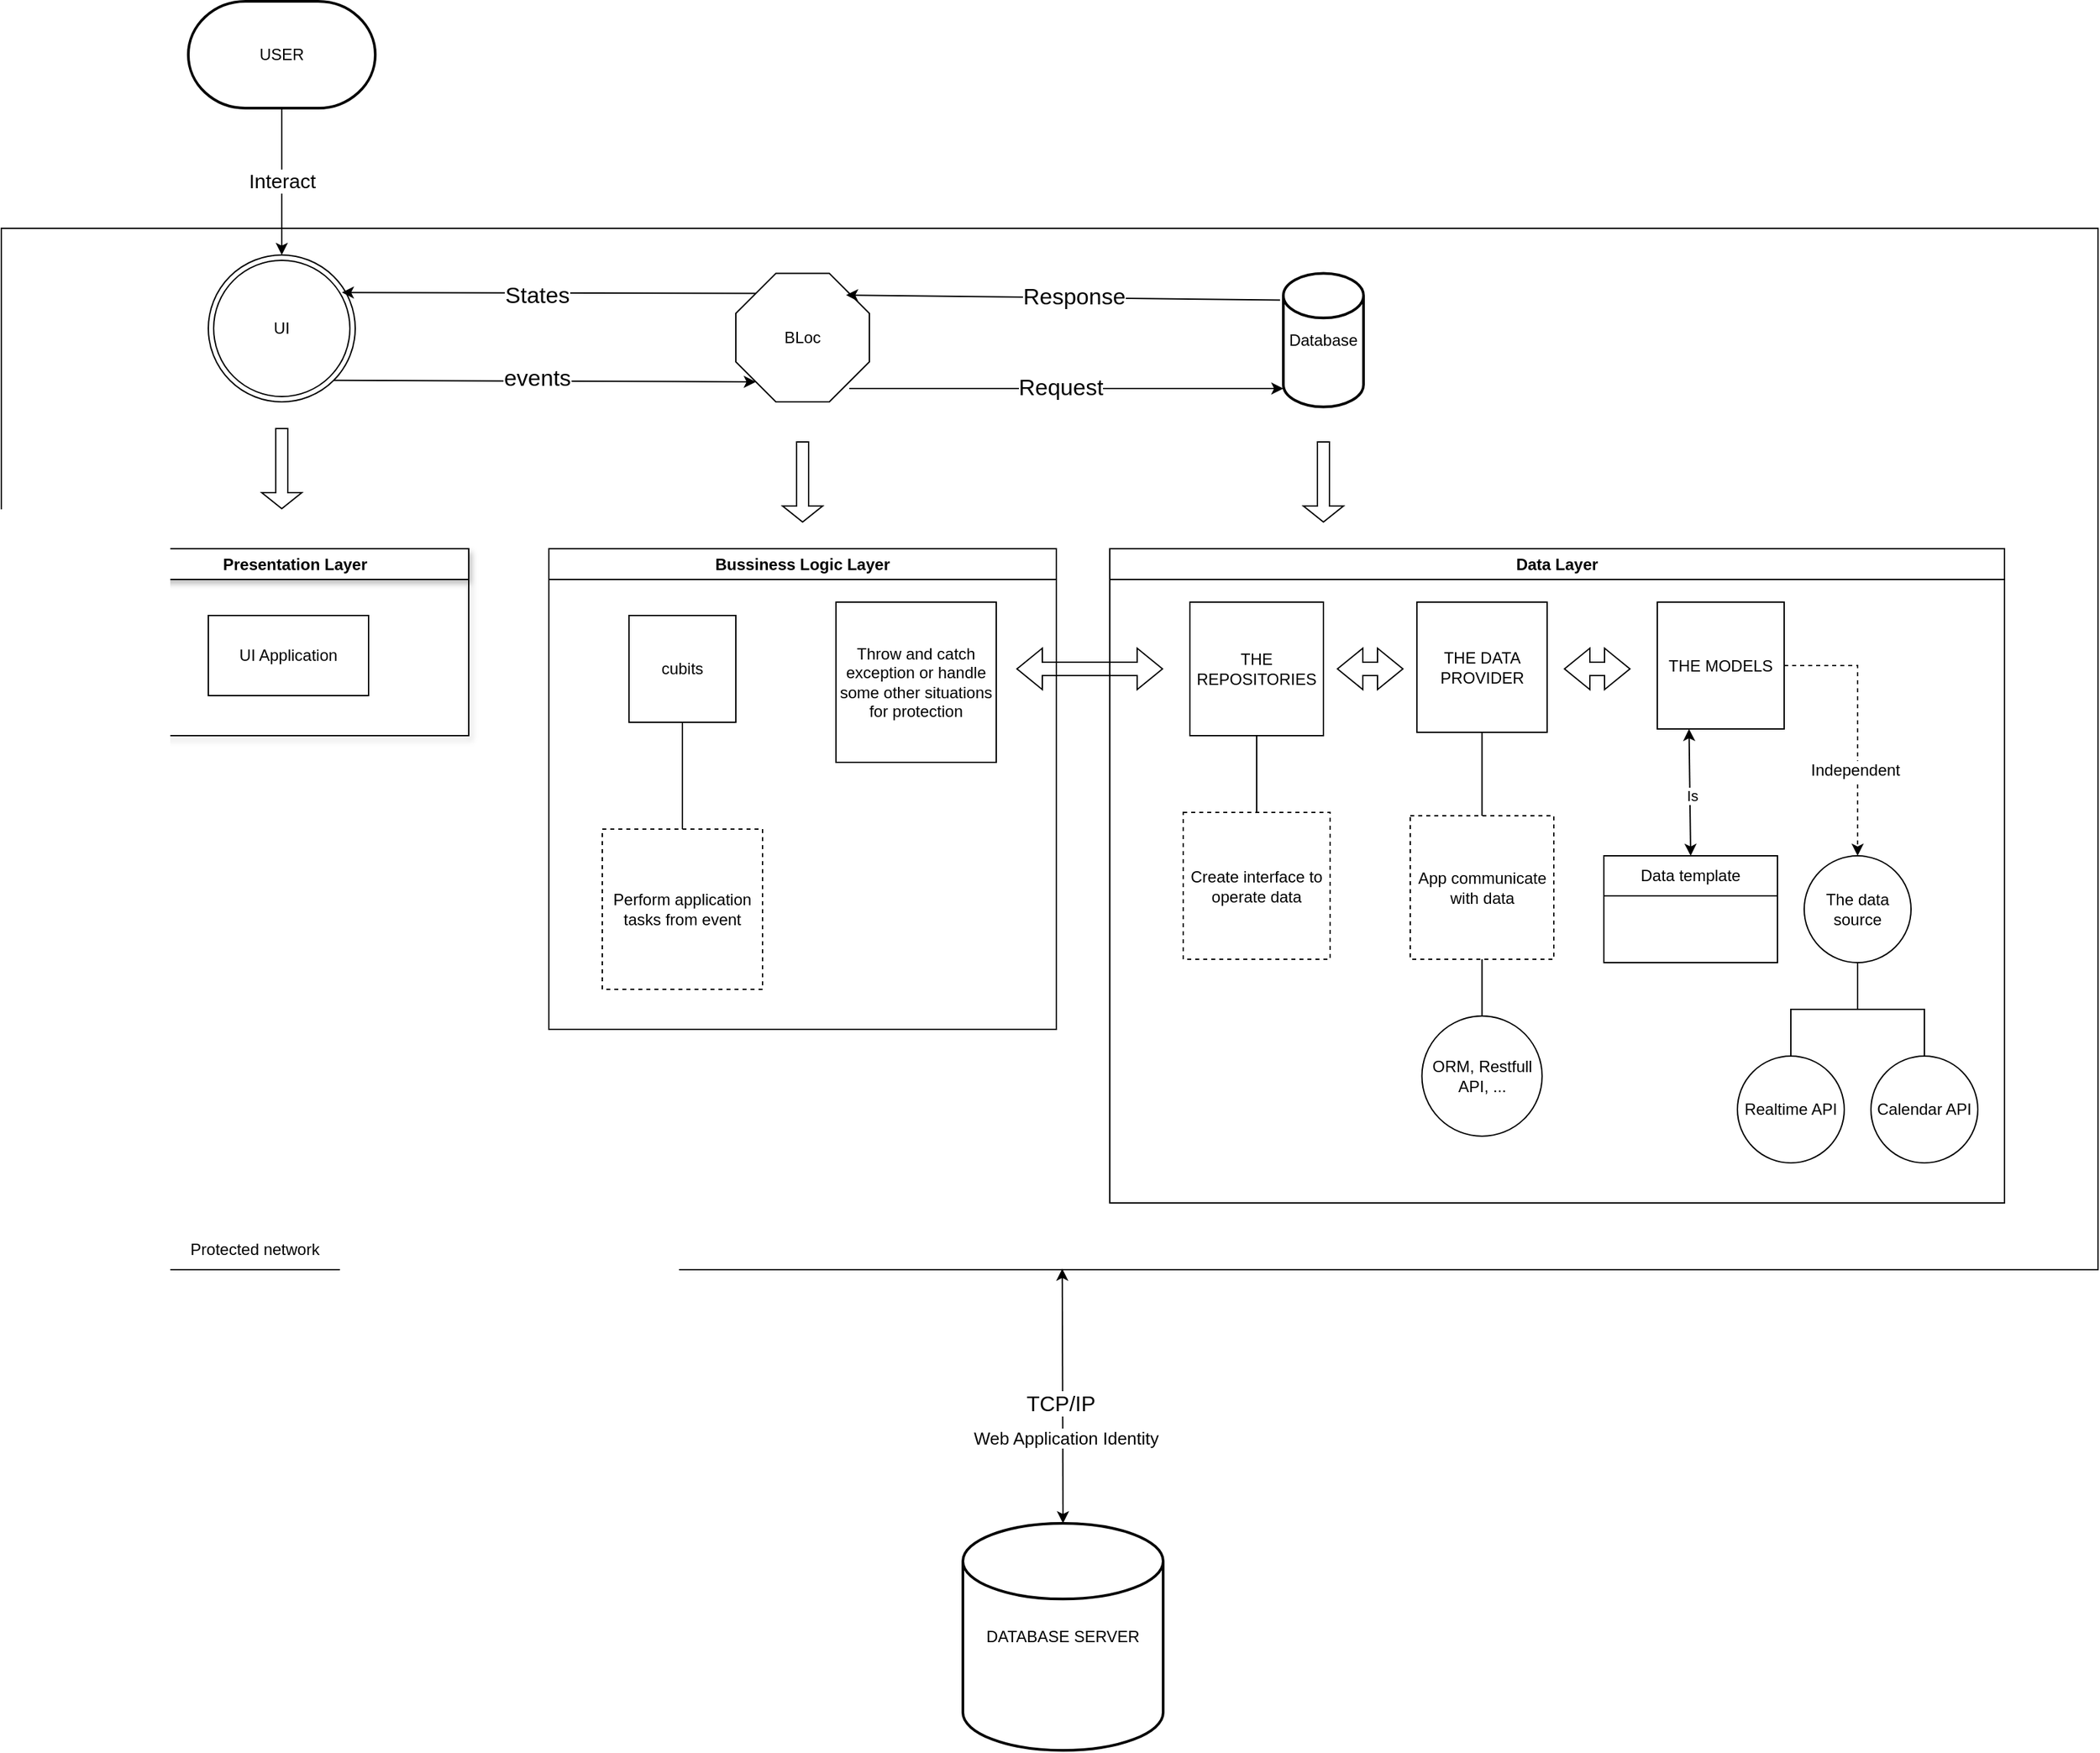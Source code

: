 <mxfile version="24.2.2" type="github" pages="2">
  <diagram name="Page-1" id="zJkAMsaMatiRlmG5kIJx">
    <mxGraphModel dx="6355" dy="772" grid="1" gridSize="10" guides="1" tooltips="1" connect="1" arrows="1" fold="1" page="1" pageScale="1" pageWidth="4681" pageHeight="3300" math="0" shadow="0">
      <root>
        <mxCell id="0" />
        <mxCell id="1" parent="0" />
        <mxCell id="Z3iMLrPhbQZPUsaAd3ed-168" value="" style="rounded=0;whiteSpace=wrap;html=1;" parent="1" vertex="1">
          <mxGeometry x="-60" y="290" width="1570" height="780" as="geometry" />
        </mxCell>
        <mxCell id="Z3iMLrPhbQZPUsaAd3ed-169" value="USER" style="strokeWidth=2;html=1;shape=mxgraph.flowchart.terminator;whiteSpace=wrap;" parent="1" vertex="1">
          <mxGeometry x="80" y="120" width="140" height="80" as="geometry" />
        </mxCell>
        <mxCell id="Z3iMLrPhbQZPUsaAd3ed-170" value="UI" style="ellipse;shape=doubleEllipse;whiteSpace=wrap;html=1;aspect=fixed;" parent="1" vertex="1">
          <mxGeometry x="95" y="310" width="110" height="110" as="geometry" />
        </mxCell>
        <mxCell id="Z3iMLrPhbQZPUsaAd3ed-171" value="BLoc" style="whiteSpace=wrap;html=1;shape=mxgraph.basic.octagon2;align=center;verticalAlign=middle;dx=15;" parent="1" vertex="1">
          <mxGeometry x="490" y="323.75" width="100" height="96.25" as="geometry" />
        </mxCell>
        <mxCell id="Z3iMLrPhbQZPUsaAd3ed-172" value="" style="endArrow=classic;html=1;rounded=0;entryX=0;entryY=0;entryDx=15;entryDy=81.25;entryPerimeter=0;exitX=1;exitY=1;exitDx=0;exitDy=0;" parent="1" source="Z3iMLrPhbQZPUsaAd3ed-170" target="Z3iMLrPhbQZPUsaAd3ed-171" edge="1">
          <mxGeometry width="50" height="50" relative="1" as="geometry">
            <mxPoint x="490" y="405" as="sourcePoint" />
            <mxPoint x="380" y="500" as="targetPoint" />
          </mxGeometry>
        </mxCell>
        <mxCell id="Z3iMLrPhbQZPUsaAd3ed-173" value="events" style="edgeLabel;html=1;align=center;verticalAlign=middle;resizable=0;points=[];fontSize=17;" parent="Z3iMLrPhbQZPUsaAd3ed-172" vertex="1" connectable="0">
          <mxGeometry x="-0.041" y="-3" relative="1" as="geometry">
            <mxPoint y="-5" as="offset" />
          </mxGeometry>
        </mxCell>
        <mxCell id="Z3iMLrPhbQZPUsaAd3ed-174" value="" style="endArrow=classic;html=1;rounded=0;exitX=0;exitY=0;exitDx=15;exitDy=15;exitPerimeter=0;entryX=0.909;entryY=0.255;entryDx=0;entryDy=0;entryPerimeter=0;" parent="1" source="Z3iMLrPhbQZPUsaAd3ed-171" target="Z3iMLrPhbQZPUsaAd3ed-170" edge="1">
          <mxGeometry width="50" height="50" relative="1" as="geometry">
            <mxPoint x="350" y="340" as="sourcePoint" />
            <mxPoint x="470" y="260" as="targetPoint" />
          </mxGeometry>
        </mxCell>
        <mxCell id="Z3iMLrPhbQZPUsaAd3ed-175" value="States" style="edgeLabel;html=1;align=center;verticalAlign=middle;resizable=0;points=[];fontSize=17;" parent="Z3iMLrPhbQZPUsaAd3ed-174" vertex="1" connectable="0">
          <mxGeometry x="0.059" y="2" relative="1" as="geometry">
            <mxPoint as="offset" />
          </mxGeometry>
        </mxCell>
        <mxCell id="Z3iMLrPhbQZPUsaAd3ed-176" value="Database" style="strokeWidth=2;html=1;shape=mxgraph.flowchart.database;whiteSpace=wrap;" parent="1" vertex="1">
          <mxGeometry x="900" y="323.75" width="60" height="100" as="geometry" />
        </mxCell>
        <mxCell id="Z3iMLrPhbQZPUsaAd3ed-177" value="" style="endArrow=classic;html=1;rounded=0;exitX=0;exitY=0;exitDx=85;exitDy=15;exitPerimeter=0;entryX=0;entryY=0.15;entryDx=0;entryDy=0;entryPerimeter=0;" parent="1" edge="1">
          <mxGeometry width="50" height="50" relative="1" as="geometry">
            <mxPoint x="575" y="410" as="sourcePoint" />
            <mxPoint x="900" y="410" as="targetPoint" />
          </mxGeometry>
        </mxCell>
        <mxCell id="Z3iMLrPhbQZPUsaAd3ed-178" value="Request" style="edgeLabel;html=1;align=center;verticalAlign=middle;resizable=0;points=[];fontSize=17;" parent="Z3iMLrPhbQZPUsaAd3ed-177" vertex="1" connectable="0">
          <mxGeometry x="-0.095" y="-2" relative="1" as="geometry">
            <mxPoint x="11" y="-2" as="offset" />
          </mxGeometry>
        </mxCell>
        <mxCell id="Z3iMLrPhbQZPUsaAd3ed-179" value="" style="endArrow=classic;html=1;rounded=0;entryX=0;entryY=0;entryDx=85;entryDy=81.25;entryPerimeter=0;exitX=0;exitY=0.85;exitDx=0;exitDy=0;exitPerimeter=0;" parent="1" edge="1">
          <mxGeometry width="50" height="50" relative="1" as="geometry">
            <mxPoint x="897.5" y="343.75" as="sourcePoint" />
            <mxPoint x="572.5" y="340" as="targetPoint" />
          </mxGeometry>
        </mxCell>
        <mxCell id="Z3iMLrPhbQZPUsaAd3ed-180" value="Response" style="edgeLabel;html=1;align=center;verticalAlign=middle;resizable=0;points=[];fontSize=17;" parent="Z3iMLrPhbQZPUsaAd3ed-179" vertex="1" connectable="0">
          <mxGeometry x="-0.045" relative="1" as="geometry">
            <mxPoint as="offset" />
          </mxGeometry>
        </mxCell>
        <mxCell id="Z3iMLrPhbQZPUsaAd3ed-181" value="" style="shape=singleArrow;direction=south;whiteSpace=wrap;html=1;" parent="1" vertex="1">
          <mxGeometry x="525" y="450" width="30" height="60" as="geometry" />
        </mxCell>
        <mxCell id="Z3iMLrPhbQZPUsaAd3ed-182" value="" style="shape=singleArrow;direction=south;whiteSpace=wrap;html=1;" parent="1" vertex="1">
          <mxGeometry x="915" y="450" width="30" height="60" as="geometry" />
        </mxCell>
        <mxCell id="Z3iMLrPhbQZPUsaAd3ed-183" value="" style="shape=singleArrow;direction=south;whiteSpace=wrap;html=1;" parent="1" vertex="1">
          <mxGeometry x="135" y="440" width="30" height="60" as="geometry" />
        </mxCell>
        <mxCell id="Z3iMLrPhbQZPUsaAd3ed-184" value="Presentation Layer" style="swimlane;whiteSpace=wrap;html=1;shadow=1;" parent="1" vertex="1">
          <mxGeometry x="30" y="530" width="260" height="140" as="geometry">
            <mxRectangle x="315" y="500" width="140" height="30" as="alternateBounds" />
          </mxGeometry>
        </mxCell>
        <mxCell id="Z3iMLrPhbQZPUsaAd3ed-185" value="UI Application" style="rounded=0;whiteSpace=wrap;html=1;" parent="Z3iMLrPhbQZPUsaAd3ed-184" vertex="1">
          <mxGeometry x="65" y="50" width="120" height="60" as="geometry" />
        </mxCell>
        <mxCell id="Z3iMLrPhbQZPUsaAd3ed-186" value="Bussiness Logic Layer" style="swimlane;whiteSpace=wrap;html=1;" parent="1" vertex="1">
          <mxGeometry x="350" y="530" width="380" height="360" as="geometry" />
        </mxCell>
        <mxCell id="Z3iMLrPhbQZPUsaAd3ed-187" value="Throw and catch exception or handle some other situations for protection" style="whiteSpace=wrap;html=1;aspect=fixed;" parent="Z3iMLrPhbQZPUsaAd3ed-186" vertex="1">
          <mxGeometry x="215" y="40" width="120" height="120" as="geometry" />
        </mxCell>
        <mxCell id="Z3iMLrPhbQZPUsaAd3ed-188" value="Perform application tasks from event" style="whiteSpace=wrap;html=1;aspect=fixed;dashed=1;" parent="Z3iMLrPhbQZPUsaAd3ed-186" vertex="1">
          <mxGeometry x="40" y="210" width="120" height="120" as="geometry" />
        </mxCell>
        <mxCell id="Z3iMLrPhbQZPUsaAd3ed-189" value="cubits" style="whiteSpace=wrap;html=1;aspect=fixed;" parent="Z3iMLrPhbQZPUsaAd3ed-186" vertex="1">
          <mxGeometry x="60" y="50" width="80" height="80" as="geometry" />
        </mxCell>
        <mxCell id="Z3iMLrPhbQZPUsaAd3ed-190" value="" style="endArrow=none;html=1;rounded=0;entryX=0.5;entryY=1;entryDx=0;entryDy=0;exitX=0.5;exitY=0;exitDx=0;exitDy=0;" parent="Z3iMLrPhbQZPUsaAd3ed-186" source="Z3iMLrPhbQZPUsaAd3ed-188" target="Z3iMLrPhbQZPUsaAd3ed-189" edge="1">
          <mxGeometry width="50" height="50" relative="1" as="geometry">
            <mxPoint x="90" y="210" as="sourcePoint" />
            <mxPoint x="140" y="160" as="targetPoint" />
          </mxGeometry>
        </mxCell>
        <mxCell id="Z3iMLrPhbQZPUsaAd3ed-191" value="Data Layer" style="swimlane;whiteSpace=wrap;html=1;" parent="1" vertex="1">
          <mxGeometry x="770" y="530" width="670" height="490" as="geometry" />
        </mxCell>
        <mxCell id="Z3iMLrPhbQZPUsaAd3ed-192" value="THE MODELS" style="whiteSpace=wrap;html=1;aspect=fixed;" parent="Z3iMLrPhbQZPUsaAd3ed-191" vertex="1">
          <mxGeometry x="410" y="40" width="95" height="95" as="geometry" />
        </mxCell>
        <mxCell id="Z3iMLrPhbQZPUsaAd3ed-193" value="The data source" style="ellipse;whiteSpace=wrap;html=1;aspect=fixed;" parent="Z3iMLrPhbQZPUsaAd3ed-191" vertex="1">
          <mxGeometry x="520" y="230" width="80" height="80" as="geometry" />
        </mxCell>
        <mxCell id="Z3iMLrPhbQZPUsaAd3ed-194" value="Data template" style="swimlane;fontStyle=0;childLayout=stackLayout;horizontal=1;startSize=30;horizontalStack=0;resizeParent=1;resizeParentMax=0;resizeLast=0;collapsible=1;marginBottom=0;whiteSpace=wrap;html=1;" parent="Z3iMLrPhbQZPUsaAd3ed-191" vertex="1">
          <mxGeometry x="370" y="230" width="130" height="80" as="geometry" />
        </mxCell>
        <mxCell id="Z3iMLrPhbQZPUsaAd3ed-195" value="" style="endArrow=classic;startArrow=classic;html=1;rounded=0;entryX=0.25;entryY=1;entryDx=0;entryDy=0;exitX=0.5;exitY=0;exitDx=0;exitDy=0;" parent="Z3iMLrPhbQZPUsaAd3ed-191" source="Z3iMLrPhbQZPUsaAd3ed-194" target="Z3iMLrPhbQZPUsaAd3ed-192" edge="1">
          <mxGeometry width="50" height="50" relative="1" as="geometry">
            <mxPoint x="270" y="230" as="sourcePoint" />
            <mxPoint x="320" y="180" as="targetPoint" />
          </mxGeometry>
        </mxCell>
        <mxCell id="Z3iMLrPhbQZPUsaAd3ed-196" value="Is" style="edgeLabel;html=1;align=center;verticalAlign=middle;resizable=0;points=[];" parent="Z3iMLrPhbQZPUsaAd3ed-195" vertex="1" connectable="0">
          <mxGeometry x="-0.046" y="-1" relative="1" as="geometry">
            <mxPoint as="offset" />
          </mxGeometry>
        </mxCell>
        <mxCell id="Z3iMLrPhbQZPUsaAd3ed-197" value="" style="endArrow=classic;html=1;rounded=0;entryX=0.5;entryY=0;entryDx=0;entryDy=0;exitX=1;exitY=0.5;exitDx=0;exitDy=0;edgeStyle=orthogonalEdgeStyle;elbow=vertical;dashed=1;" parent="Z3iMLrPhbQZPUsaAd3ed-191" source="Z3iMLrPhbQZPUsaAd3ed-192" target="Z3iMLrPhbQZPUsaAd3ed-193" edge="1">
          <mxGeometry width="50" height="50" relative="1" as="geometry">
            <mxPoint x="300" y="250" as="sourcePoint" />
            <mxPoint x="350" y="200" as="targetPoint" />
          </mxGeometry>
        </mxCell>
        <mxCell id="Z3iMLrPhbQZPUsaAd3ed-198" value="Independent" style="edgeLabel;html=1;align=center;verticalAlign=middle;resizable=0;points=[];fontSize=12;" parent="Z3iMLrPhbQZPUsaAd3ed-197" vertex="1" connectable="0">
          <mxGeometry x="0.346" y="-2" relative="1" as="geometry">
            <mxPoint as="offset" />
          </mxGeometry>
        </mxCell>
        <mxCell id="Z3iMLrPhbQZPUsaAd3ed-199" value="Realtime API" style="ellipse;whiteSpace=wrap;html=1;aspect=fixed;" parent="Z3iMLrPhbQZPUsaAd3ed-191" vertex="1">
          <mxGeometry x="470" y="380" width="80" height="80" as="geometry" />
        </mxCell>
        <mxCell id="Z3iMLrPhbQZPUsaAd3ed-200" value="" style="endArrow=none;html=1;rounded=0;entryX=0.5;entryY=1;entryDx=0;entryDy=0;exitX=0.5;exitY=0;exitDx=0;exitDy=0;edgeStyle=orthogonalEdgeStyle;" parent="Z3iMLrPhbQZPUsaAd3ed-191" source="Z3iMLrPhbQZPUsaAd3ed-199" target="Z3iMLrPhbQZPUsaAd3ed-193" edge="1">
          <mxGeometry width="50" height="50" relative="1" as="geometry">
            <mxPoint x="470" y="370" as="sourcePoint" />
            <mxPoint x="520" y="320" as="targetPoint" />
          </mxGeometry>
        </mxCell>
        <mxCell id="Z3iMLrPhbQZPUsaAd3ed-201" value="Calendar API" style="ellipse;whiteSpace=wrap;html=1;aspect=fixed;" parent="Z3iMLrPhbQZPUsaAd3ed-191" vertex="1">
          <mxGeometry x="570" y="380" width="80" height="80" as="geometry" />
        </mxCell>
        <mxCell id="Z3iMLrPhbQZPUsaAd3ed-202" value="" style="endArrow=none;html=1;rounded=0;entryX=0.5;entryY=1;entryDx=0;entryDy=0;exitX=0.5;exitY=0;exitDx=0;exitDy=0;edgeStyle=orthogonalEdgeStyle;" parent="Z3iMLrPhbQZPUsaAd3ed-191" source="Z3iMLrPhbQZPUsaAd3ed-201" target="Z3iMLrPhbQZPUsaAd3ed-193" edge="1">
          <mxGeometry width="50" height="50" relative="1" as="geometry">
            <mxPoint x="600" y="370" as="sourcePoint" />
            <mxPoint x="650" y="320" as="targetPoint" />
          </mxGeometry>
        </mxCell>
        <mxCell id="Z3iMLrPhbQZPUsaAd3ed-203" value="THE DATA PROVIDER" style="whiteSpace=wrap;html=1;aspect=fixed;" parent="Z3iMLrPhbQZPUsaAd3ed-191" vertex="1">
          <mxGeometry x="230" y="40" width="97.5" height="97.5" as="geometry" />
        </mxCell>
        <mxCell id="Z3iMLrPhbQZPUsaAd3ed-204" value="App communicate with data" style="whiteSpace=wrap;html=1;aspect=fixed;dashed=1;" parent="Z3iMLrPhbQZPUsaAd3ed-191" vertex="1">
          <mxGeometry x="225" y="200" width="107.5" height="107.5" as="geometry" />
        </mxCell>
        <mxCell id="Z3iMLrPhbQZPUsaAd3ed-205" value="" style="endArrow=none;html=1;rounded=0;entryX=0.5;entryY=1;entryDx=0;entryDy=0;exitX=0.5;exitY=0;exitDx=0;exitDy=0;" parent="Z3iMLrPhbQZPUsaAd3ed-191" source="Z3iMLrPhbQZPUsaAd3ed-204" target="Z3iMLrPhbQZPUsaAd3ed-203" edge="1">
          <mxGeometry width="50" height="50" relative="1" as="geometry">
            <mxPoint x="220" y="230" as="sourcePoint" />
            <mxPoint x="270" y="180" as="targetPoint" />
          </mxGeometry>
        </mxCell>
        <mxCell id="Z3iMLrPhbQZPUsaAd3ed-206" value="THE REPOSITORIES" style="whiteSpace=wrap;html=1;aspect=fixed;" parent="Z3iMLrPhbQZPUsaAd3ed-191" vertex="1">
          <mxGeometry x="60" y="40" width="100" height="100" as="geometry" />
        </mxCell>
        <mxCell id="Z3iMLrPhbQZPUsaAd3ed-207" value="" style="endArrow=none;html=1;rounded=0;entryX=0.5;entryY=1;entryDx=0;entryDy=0;exitX=0.5;exitY=0;exitDx=0;exitDy=0;" parent="Z3iMLrPhbQZPUsaAd3ed-191" source="Z3iMLrPhbQZPUsaAd3ed-208" target="Z3iMLrPhbQZPUsaAd3ed-206" edge="1">
          <mxGeometry width="50" height="50" relative="1" as="geometry">
            <mxPoint x="100" y="190" as="sourcePoint" />
            <mxPoint x="130" y="170" as="targetPoint" />
          </mxGeometry>
        </mxCell>
        <mxCell id="Z3iMLrPhbQZPUsaAd3ed-208" value="Create interface to operate data" style="whiteSpace=wrap;html=1;aspect=fixed;dashed=1;" parent="Z3iMLrPhbQZPUsaAd3ed-191" vertex="1">
          <mxGeometry x="55" y="197.5" width="110" height="110" as="geometry" />
        </mxCell>
        <mxCell id="Z3iMLrPhbQZPUsaAd3ed-209" value="ORM, Restfull API, ..." style="ellipse;whiteSpace=wrap;html=1;aspect=fixed;" parent="Z3iMLrPhbQZPUsaAd3ed-191" vertex="1">
          <mxGeometry x="233.75" y="350" width="90" height="90" as="geometry" />
        </mxCell>
        <mxCell id="Z3iMLrPhbQZPUsaAd3ed-210" value="" style="endArrow=none;html=1;rounded=0;entryX=0.5;entryY=1;entryDx=0;entryDy=0;exitX=0.5;exitY=0;exitDx=0;exitDy=0;" parent="Z3iMLrPhbQZPUsaAd3ed-191" source="Z3iMLrPhbQZPUsaAd3ed-209" target="Z3iMLrPhbQZPUsaAd3ed-204" edge="1">
          <mxGeometry width="50" height="50" relative="1" as="geometry">
            <mxPoint x="150" y="390" as="sourcePoint" />
            <mxPoint x="200" y="340" as="targetPoint" />
          </mxGeometry>
        </mxCell>
        <mxCell id="Z3iMLrPhbQZPUsaAd3ed-211" value="" style="shape=flexArrow;endArrow=classic;startArrow=classic;html=1;rounded=0;" parent="Z3iMLrPhbQZPUsaAd3ed-191" edge="1">
          <mxGeometry width="100" height="100" relative="1" as="geometry">
            <mxPoint x="170" y="90" as="sourcePoint" />
            <mxPoint x="220" y="90" as="targetPoint" />
          </mxGeometry>
        </mxCell>
        <mxCell id="Z3iMLrPhbQZPUsaAd3ed-212" value="" style="shape=flexArrow;endArrow=classic;startArrow=classic;html=1;rounded=0;" parent="Z3iMLrPhbQZPUsaAd3ed-191" edge="1">
          <mxGeometry width="100" height="100" relative="1" as="geometry">
            <mxPoint x="340" y="90" as="sourcePoint" />
            <mxPoint x="390" y="90" as="targetPoint" />
          </mxGeometry>
        </mxCell>
        <mxCell id="Z3iMLrPhbQZPUsaAd3ed-213" value="" style="endArrow=classic;html=1;rounded=0;entryX=0.5;entryY=0;entryDx=0;entryDy=0;exitX=0.5;exitY=1;exitDx=0;exitDy=0;exitPerimeter=0;" parent="1" source="Z3iMLrPhbQZPUsaAd3ed-169" target="Z3iMLrPhbQZPUsaAd3ed-170" edge="1">
          <mxGeometry width="50" height="50" relative="1" as="geometry">
            <mxPoint x="290" y="330" as="sourcePoint" />
            <mxPoint x="340" y="280" as="targetPoint" />
          </mxGeometry>
        </mxCell>
        <mxCell id="Z3iMLrPhbQZPUsaAd3ed-214" value="Interact" style="edgeLabel;html=1;align=center;verticalAlign=middle;resizable=0;points=[];fontSize=15;" parent="Z3iMLrPhbQZPUsaAd3ed-213" vertex="1" connectable="0">
          <mxGeometry x="-0.025" relative="1" as="geometry">
            <mxPoint as="offset" />
          </mxGeometry>
        </mxCell>
        <mxCell id="Z3iMLrPhbQZPUsaAd3ed-215" value="" style="shape=flexArrow;endArrow=classic;startArrow=classic;html=1;rounded=0;" parent="1" edge="1">
          <mxGeometry width="100" height="100" relative="1" as="geometry">
            <mxPoint x="700" y="620" as="sourcePoint" />
            <mxPoint x="810" y="620" as="targetPoint" />
          </mxGeometry>
        </mxCell>
        <mxCell id="Z3iMLrPhbQZPUsaAd3ed-216" value="" style="endArrow=classic;startArrow=classic;html=1;rounded=0;entryX=0.506;entryY=0.999;entryDx=0;entryDy=0;entryPerimeter=0;exitX=0.5;exitY=0;exitDx=0;exitDy=0;exitPerimeter=0;" parent="1" source="Z3iMLrPhbQZPUsaAd3ed-217" target="Z3iMLrPhbQZPUsaAd3ed-168" edge="1">
          <mxGeometry width="50" height="50" relative="1" as="geometry">
            <mxPoint x="734" y="1270" as="sourcePoint" />
            <mxPoint x="510" y="1000" as="targetPoint" />
          </mxGeometry>
        </mxCell>
        <mxCell id="Z3iMLrPhbQZPUsaAd3ed-218" value="TCP/IP" style="edgeLabel;html=1;align=center;verticalAlign=middle;resizable=0;points=[];fontSize=16;" parent="Z3iMLrPhbQZPUsaAd3ed-216" vertex="1" connectable="0">
          <mxGeometry x="-0.058" y="2" relative="1" as="geometry">
            <mxPoint as="offset" />
          </mxGeometry>
        </mxCell>
        <mxCell id="Z3iMLrPhbQZPUsaAd3ed-219" value="Web Application Identity" style="edgeLabel;html=1;align=center;verticalAlign=middle;resizable=0;points=[];fontSize=13;" parent="Z3iMLrPhbQZPUsaAd3ed-216" vertex="1" connectable="0">
          <mxGeometry x="-0.33" y="-2" relative="1" as="geometry">
            <mxPoint as="offset" />
          </mxGeometry>
        </mxCell>
        <mxCell id="Z3iMLrPhbQZPUsaAd3ed-217" value="DATABASE SERVER" style="strokeWidth=2;html=1;shape=mxgraph.flowchart.database;whiteSpace=wrap;" parent="1" vertex="1">
          <mxGeometry x="660" y="1260" width="150" height="170" as="geometry" />
        </mxCell>
        <mxCell id="JlhNdwjkPQaZCgG4IwRA-1" value="Protected network" style="text;html=1;align=center;verticalAlign=middle;whiteSpace=wrap;rounded=0;" parent="1" vertex="1">
          <mxGeometry x="60" y="1040" width="140" height="30" as="geometry" />
        </mxCell>
      </root>
    </mxGraphModel>
  </diagram>
  <diagram id="soONuohzxE2XIDpeFETv" name="Page-2">
    <mxGraphModel dx="1434" dy="772" grid="1" gridSize="10" guides="1" tooltips="1" connect="1" arrows="1" fold="1" page="1" pageScale="1" pageWidth="4681" pageHeight="3300" math="0" shadow="0">
      <root>
        <mxCell id="0" />
        <mxCell id="1" parent="0" />
        <mxCell id="Ls93GGAB6dV3As7FqUBr-19" value="" style="shape=umlLifeline;perimeter=lifelinePerimeter;whiteSpace=wrap;html=1;container=1;dropTarget=0;collapsible=0;recursiveResize=0;outlineConnect=0;portConstraint=eastwest;newEdgeStyle={&quot;curved&quot;:0,&quot;rounded&quot;:0};participant=umlActor;" parent="1" vertex="1">
          <mxGeometry x="270" y="120" width="20" height="600" as="geometry" />
        </mxCell>
        <mxCell id="Ls93GGAB6dV3As7FqUBr-25" value="" style="endArrow=classic;html=1;rounded=0;dashed=1;" parent="1" edge="1">
          <mxGeometry relative="1" as="geometry">
            <mxPoint x="279.5" y="310" as="sourcePoint" />
            <mxPoint x="454.5" y="310" as="targetPoint" />
          </mxGeometry>
        </mxCell>
        <mxCell id="Ls93GGAB6dV3As7FqUBr-26" value="Nhập thông tin đăng nhập" style="edgeLabel;resizable=0;html=1;;align=center;verticalAlign=middle;" parent="Ls93GGAB6dV3As7FqUBr-25" connectable="0" vertex="1">
          <mxGeometry relative="1" as="geometry">
            <mxPoint y="-10" as="offset" />
          </mxGeometry>
        </mxCell>
        <mxCell id="pDjLst9A6R03q5ql_4kg-1" value="Giao diện người dùng" style="shape=umlLifeline;perimeter=lifelinePerimeter;whiteSpace=wrap;html=1;container=1;dropTarget=0;collapsible=0;recursiveResize=0;outlineConnect=0;portConstraint=eastwest;newEdgeStyle={&quot;curved&quot;:0,&quot;rounded&quot;:0};size=60;" parent="1" vertex="1">
          <mxGeometry x="390" y="110" width="130" height="610" as="geometry" />
        </mxCell>
        <mxCell id="pDjLst9A6R03q5ql_4kg-8" value="Lifeline1" style="shape=umlLifeline;perimeter=lifelinePerimeter;whiteSpace=wrap;html=1;container=1;dropTarget=0;collapsible=0;recursiveResize=0;outlineConnect=0;portConstraint=eastwest;newEdgeStyle={&quot;edgeStyle&quot;:&quot;elbowEdgeStyle&quot;,&quot;elbow&quot;:&quot;vertical&quot;,&quot;curved&quot;:0,&quot;rounded&quot;:0};" parent="1" vertex="1">
          <mxGeometry x="1590" y="210" width="100" height="300" as="geometry" />
        </mxCell>
        <mxCell id="pDjLst9A6R03q5ql_4kg-9" value="" style="html=1;points=[[0,0,0,0,5],[0,1,0,0,-5],[1,0,0,0,5],[1,1,0,0,-5]];perimeter=orthogonalPerimeter;outlineConnect=0;targetShapes=umlLifeline;portConstraint=eastwest;newEdgeStyle={&quot;curved&quot;:0,&quot;rounded&quot;:0};" parent="pDjLst9A6R03q5ql_4kg-8" vertex="1">
          <mxGeometry x="45" y="90" width="10" height="120" as="geometry" />
        </mxCell>
        <mxCell id="pDjLst9A6R03q5ql_4kg-10" value="" style="html=1;points=[[0,0,0,0,5],[0,1,0,0,-5],[1,0,0,0,5],[1,1,0,0,-5]];perimeter=orthogonalPerimeter;outlineConnect=0;targetShapes=umlLifeline;portConstraint=eastwest;newEdgeStyle={&quot;curved&quot;:0,&quot;rounded&quot;:0};" parent="1" vertex="1">
          <mxGeometry x="1730" y="320" width="10" height="120" as="geometry" />
        </mxCell>
        <mxCell id="77g5MTD1_VigL5kwoOcV-1" value="" style="endArrow=classic;html=1;rounded=0;" edge="1" parent="1" target="77g5MTD1_VigL5kwoOcV-14">
          <mxGeometry width="50" height="50" relative="1" as="geometry">
            <mxPoint x="454.5" y="320" as="sourcePoint" />
            <mxPoint x="644.5" y="320" as="targetPoint" />
          </mxGeometry>
        </mxCell>
        <mxCell id="77g5MTD1_VigL5kwoOcV-8" value="login" style="edgeLabel;html=1;align=center;verticalAlign=middle;resizable=0;points=[];" vertex="1" connectable="0" parent="77g5MTD1_VigL5kwoOcV-1">
          <mxGeometry x="-0.196" y="4" relative="1" as="geometry">
            <mxPoint x="20" y="-6" as="offset" />
          </mxGeometry>
        </mxCell>
        <mxCell id="77g5MTD1_VigL5kwoOcV-14" value="Trình duyệt" style="shape=umlLifeline;perimeter=lifelinePerimeter;whiteSpace=wrap;html=1;container=1;dropTarget=0;collapsible=0;recursiveResize=0;outlineConnect=0;portConstraint=eastwest;newEdgeStyle={&quot;curved&quot;:0,&quot;rounded&quot;:0};size=60;" vertex="1" parent="1">
          <mxGeometry x="570" y="110" width="130" height="610" as="geometry" />
        </mxCell>
        <mxCell id="77g5MTD1_VigL5kwoOcV-17" value="Database" style="shape=umlLifeline;perimeter=lifelinePerimeter;whiteSpace=wrap;html=1;container=1;dropTarget=0;collapsible=0;recursiveResize=0;outlineConnect=0;portConstraint=eastwest;newEdgeStyle={&quot;curved&quot;:0,&quot;rounded&quot;:0};size=60;" vertex="1" parent="1">
          <mxGeometry x="1040" y="110" width="130" height="610" as="geometry" />
        </mxCell>
        <mxCell id="77g5MTD1_VigL5kwoOcV-18" value="" style="endArrow=classic;html=1;rounded=0;" edge="1" parent="1">
          <mxGeometry width="50" height="50" relative="1" as="geometry">
            <mxPoint x="279.5" y="220" as="sourcePoint" />
            <mxPoint x="454.5" y="220" as="targetPoint" />
          </mxGeometry>
        </mxCell>
        <mxCell id="77g5MTD1_VigL5kwoOcV-20" value="Truy cập trình duyệt" style="edgeLabel;html=1;align=center;verticalAlign=middle;resizable=0;points=[];" vertex="1" connectable="0" parent="77g5MTD1_VigL5kwoOcV-18">
          <mxGeometry x="0.046" y="1" relative="1" as="geometry">
            <mxPoint x="1" y="-9" as="offset" />
          </mxGeometry>
        </mxCell>
        <mxCell id="77g5MTD1_VigL5kwoOcV-21" value="" style="endArrow=classic;html=1;rounded=0;" edge="1" parent="1" target="77g5MTD1_VigL5kwoOcV-14">
          <mxGeometry width="50" height="50" relative="1" as="geometry">
            <mxPoint x="454.5" y="230" as="sourcePoint" />
            <mxPoint x="644.5" y="230" as="targetPoint" />
          </mxGeometry>
        </mxCell>
        <mxCell id="77g5MTD1_VigL5kwoOcV-22" value="Yêu cầu form login" style="edgeLabel;html=1;align=center;verticalAlign=middle;resizable=0;points=[];" vertex="1" connectable="0" parent="77g5MTD1_VigL5kwoOcV-21">
          <mxGeometry x="0.005" y="1" relative="1" as="geometry">
            <mxPoint y="-9" as="offset" />
          </mxGeometry>
        </mxCell>
        <mxCell id="77g5MTD1_VigL5kwoOcV-23" value="" style="endArrow=classic;html=1;rounded=0;dashed=1;" edge="1" parent="1" source="77g5MTD1_VigL5kwoOcV-14">
          <mxGeometry width="50" height="50" relative="1" as="geometry">
            <mxPoint x="644.5" y="260" as="sourcePoint" />
            <mxPoint x="454.5" y="260" as="targetPoint" />
          </mxGeometry>
        </mxCell>
        <mxCell id="77g5MTD1_VigL5kwoOcV-24" value="Trả về form login" style="edgeLabel;html=1;align=center;verticalAlign=middle;resizable=0;points=[];" vertex="1" connectable="0" parent="77g5MTD1_VigL5kwoOcV-23">
          <mxGeometry x="0.147" y="2" relative="1" as="geometry">
            <mxPoint x="15" y="-12" as="offset" />
          </mxGeometry>
        </mxCell>
        <mxCell id="77g5MTD1_VigL5kwoOcV-25" value="" style="endArrow=classic;html=1;rounded=0;" edge="1" parent="1">
          <mxGeometry width="50" height="50" relative="1" as="geometry">
            <mxPoint x="454.5" y="280" as="sourcePoint" />
            <mxPoint x="279.5" y="280" as="targetPoint" />
          </mxGeometry>
        </mxCell>
        <mxCell id="77g5MTD1_VigL5kwoOcV-26" value="Yêu cầu thông tin đăng nhập" style="edgeLabel;html=1;align=center;verticalAlign=middle;resizable=0;points=[];" vertex="1" connectable="0" parent="77g5MTD1_VigL5kwoOcV-25">
          <mxGeometry x="-0.114" relative="1" as="geometry">
            <mxPoint x="-7" y="-10" as="offset" />
          </mxGeometry>
        </mxCell>
        <mxCell id="77g5MTD1_VigL5kwoOcV-27" value="Login" style="shape=umlLifeline;perimeter=lifelinePerimeter;whiteSpace=wrap;html=1;container=1;dropTarget=0;collapsible=0;recursiveResize=0;outlineConnect=0;portConstraint=eastwest;newEdgeStyle={&quot;curved&quot;:0,&quot;rounded&quot;:0};size=60;" vertex="1" parent="1">
          <mxGeometry x="750" y="110" width="120" height="610" as="geometry" />
        </mxCell>
        <mxCell id="77g5MTD1_VigL5kwoOcV-28" value="" style="endArrow=classic;html=1;rounded=0;" edge="1" parent="1">
          <mxGeometry width="50" height="50" relative="1" as="geometry">
            <mxPoint x="634.5" y="340" as="sourcePoint" />
            <mxPoint x="809.5" y="340" as="targetPoint" />
          </mxGeometry>
        </mxCell>
        <mxCell id="77g5MTD1_VigL5kwoOcV-29" value="Xác minh thông tin đăng nhập" style="edgeLabel;html=1;align=center;verticalAlign=middle;resizable=0;points=[];" vertex="1" connectable="0" parent="77g5MTD1_VigL5kwoOcV-28">
          <mxGeometry x="-0.187" y="1" relative="1" as="geometry">
            <mxPoint x="22" y="-9" as="offset" />
          </mxGeometry>
        </mxCell>
        <mxCell id="77g5MTD1_VigL5kwoOcV-30" value="" style="endArrow=classic;html=1;rounded=0;" edge="1" parent="1">
          <mxGeometry width="50" height="50" relative="1" as="geometry">
            <mxPoint x="809.5" y="350" as="sourcePoint" />
            <mxPoint x="1104.5" y="350" as="targetPoint" />
          </mxGeometry>
        </mxCell>
        <mxCell id="77g5MTD1_VigL5kwoOcV-31" value="Kiểm tra dữ liệu" style="edgeLabel;html=1;align=center;verticalAlign=middle;resizable=0;points=[];" vertex="1" connectable="0" parent="77g5MTD1_VigL5kwoOcV-30">
          <mxGeometry x="0.172" y="1" relative="1" as="geometry">
            <mxPoint x="-18" y="-9" as="offset" />
          </mxGeometry>
        </mxCell>
        <mxCell id="77g5MTD1_VigL5kwoOcV-36" value="alt" style="shape=umlFrame;whiteSpace=wrap;html=1;pointerEvents=0;recursiveResize=0;container=1;collapsible=0;width=110;height=30;" vertex="1" parent="1">
          <mxGeometry x="250" y="370" width="890" height="120" as="geometry" />
        </mxCell>
        <mxCell id="77g5MTD1_VigL5kwoOcV-37" value="" style="endArrow=classic;html=1;rounded=0;dashed=1;" edge="1" parent="77g5MTD1_VigL5kwoOcV-36">
          <mxGeometry width="50" height="50" relative="1" as="geometry">
            <mxPoint x="854.5" y="30" as="sourcePoint" />
            <mxPoint x="384.5" y="30" as="targetPoint" />
          </mxGeometry>
        </mxCell>
        <mxCell id="77g5MTD1_VigL5kwoOcV-38" value="Xác nhận thông tin đăng nhập" style="edgeLabel;html=1;align=center;verticalAlign=middle;resizable=0;points=[];" vertex="1" connectable="0" parent="77g5MTD1_VigL5kwoOcV-37">
          <mxGeometry x="-0.04" y="1" relative="1" as="geometry">
            <mxPoint x="12" y="-11" as="offset" />
          </mxGeometry>
        </mxCell>
        <mxCell id="77g5MTD1_VigL5kwoOcV-39" value="" style="endArrow=none;dashed=1;html=1;rounded=0;entryX=0;entryY=0.528;entryDx=0;entryDy=0;entryPerimeter=0;exitX=1.004;exitY=0.511;exitDx=0;exitDy=0;exitPerimeter=0;" edge="1" parent="77g5MTD1_VigL5kwoOcV-36">
          <mxGeometry width="50" height="50" relative="1" as="geometry">
            <mxPoint x="890" y="70.0" as="sourcePoint" />
            <mxPoint x="-3.56" y="73.06" as="targetPoint" />
          </mxGeometry>
        </mxCell>
        <mxCell id="77g5MTD1_VigL5kwoOcV-40" value="[ xác nhận ]" style="text;html=1;align=center;verticalAlign=middle;whiteSpace=wrap;rounded=0;" vertex="1" parent="77g5MTD1_VigL5kwoOcV-36">
          <mxGeometry x="40" y="35" width="70" height="30" as="geometry" />
        </mxCell>
        <mxCell id="77g5MTD1_VigL5kwoOcV-41" value="[ else ]" style="text;html=1;align=center;verticalAlign=middle;whiteSpace=wrap;rounded=0;" vertex="1" parent="77g5MTD1_VigL5kwoOcV-36">
          <mxGeometry x="40" y="80" width="60" height="30" as="geometry" />
        </mxCell>
        <mxCell id="77g5MTD1_VigL5kwoOcV-44" value="" style="endArrow=classic;html=1;rounded=0;dashed=1;" edge="1" parent="77g5MTD1_VigL5kwoOcV-36">
          <mxGeometry width="50" height="50" relative="1" as="geometry">
            <mxPoint x="850" y="94.5" as="sourcePoint" />
            <mxPoint x="380" y="94.5" as="targetPoint" />
          </mxGeometry>
        </mxCell>
        <mxCell id="77g5MTD1_VigL5kwoOcV-45" value="Thông tin đăng nhập không hợp lệ" style="edgeLabel;html=1;align=center;verticalAlign=middle;resizable=0;points=[];" vertex="1" connectable="0" parent="77g5MTD1_VigL5kwoOcV-44">
          <mxGeometry x="0.081" y="1" relative="1" as="geometry">
            <mxPoint x="54" y="-11" as="offset" />
          </mxGeometry>
        </mxCell>
        <mxCell id="77g5MTD1_VigL5kwoOcV-46" value="" style="endArrow=classic;html=1;rounded=0;dashed=1;" edge="1" parent="77g5MTD1_VigL5kwoOcV-36">
          <mxGeometry width="50" height="50" relative="1" as="geometry">
            <mxPoint x="384.5" y="110" as="sourcePoint" />
            <mxPoint x="204.5" y="110" as="targetPoint" />
          </mxGeometry>
        </mxCell>
        <mxCell id="77g5MTD1_VigL5kwoOcV-42" value="" style="endArrow=classic;html=1;rounded=0;dashed=1;" edge="1" parent="1" source="77g5MTD1_VigL5kwoOcV-14" target="pDjLst9A6R03q5ql_4kg-1">
          <mxGeometry width="50" height="50" relative="1" as="geometry">
            <mxPoint x="100" y="450" as="sourcePoint" />
            <mxPoint x="150" y="400" as="targetPoint" />
          </mxGeometry>
        </mxCell>
        <mxCell id="77g5MTD1_VigL5kwoOcV-43" value="Xác nhận đăng nhập thành công" style="edgeLabel;html=1;align=center;verticalAlign=middle;resizable=0;points=[];" vertex="1" connectable="0" parent="77g5MTD1_VigL5kwoOcV-42">
          <mxGeometry x="0.406" relative="1" as="geometry">
            <mxPoint x="33" y="-10" as="offset" />
          </mxGeometry>
        </mxCell>
      </root>
    </mxGraphModel>
  </diagram>
</mxfile>
